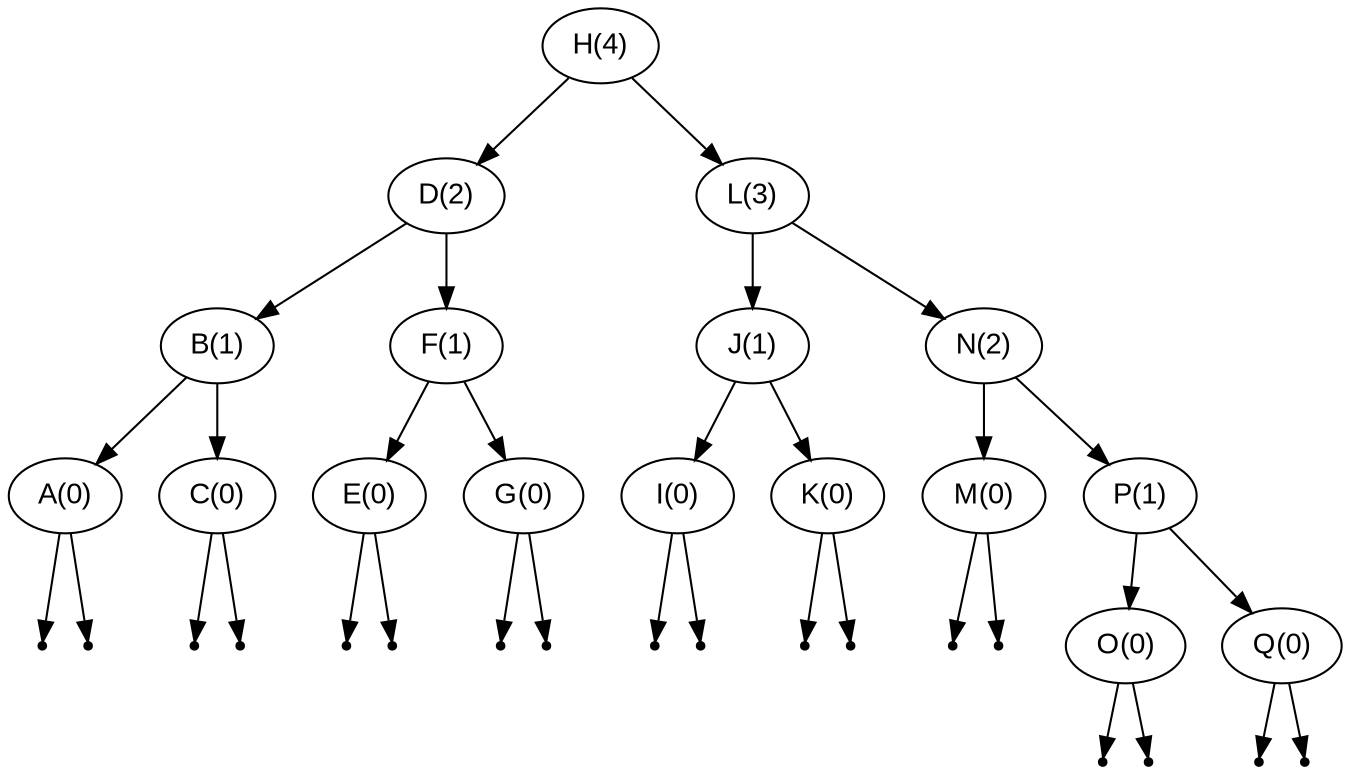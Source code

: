 digraph BST {
   node [fontname="Arial"];
   "H(4)" -> "D(2)" ;
   "D(2)" -> "B(1)" ;
   "B(1)" -> "A(0)" ;
   null1 [shape=point];
   "A(0)" -> null1;
   null2 [shape=point];
   "A(0)" -> null2;
   "B(1)" -> "C(0)" ;
   null3 [shape=point];
   "C(0)" -> null3;
   null4 [shape=point];
   "C(0)" -> null4;
   "D(2)" -> "F(1)" ;
   "F(1)" -> "E(0)" ;
   null5 [shape=point];
   "E(0)" -> null5;
   null6 [shape=point];
   "E(0)" -> null6;
   "F(1)" -> "G(0)" ;
   null7 [shape=point];
   "G(0)" -> null7;
   null8 [shape=point];
   "G(0)" -> null8;
   "H(4)" -> "L(3)" ;
   "L(3)" -> "J(1)" ;
   "J(1)" -> "I(0)" ;
   null9 [shape=point];
   "I(0)" -> null9;
   null10 [shape=point];
   "I(0)" -> null10;
   "J(1)" -> "K(0)" ;
   null11 [shape=point];
   "K(0)" -> null11;
   null12 [shape=point];
   "K(0)" -> null12;
   "L(3)" -> "N(2)" ;
   "N(2)" -> "M(0)" ;
   null13 [shape=point];
   "M(0)" -> null13;
   null14 [shape=point];
   "M(0)" -> null14;
   "N(2)" -> "P(1)" ;
   "P(1)" -> "O(0)" ;
   null15 [shape=point];
   "O(0)" -> null15;
   null16 [shape=point];
   "O(0)" -> null16;
   "P(1)" -> "Q(0)" ;
   null17 [shape=point];
   "Q(0)" -> null17;
   null18 [shape=point];
   "Q(0)" -> null18;
}
